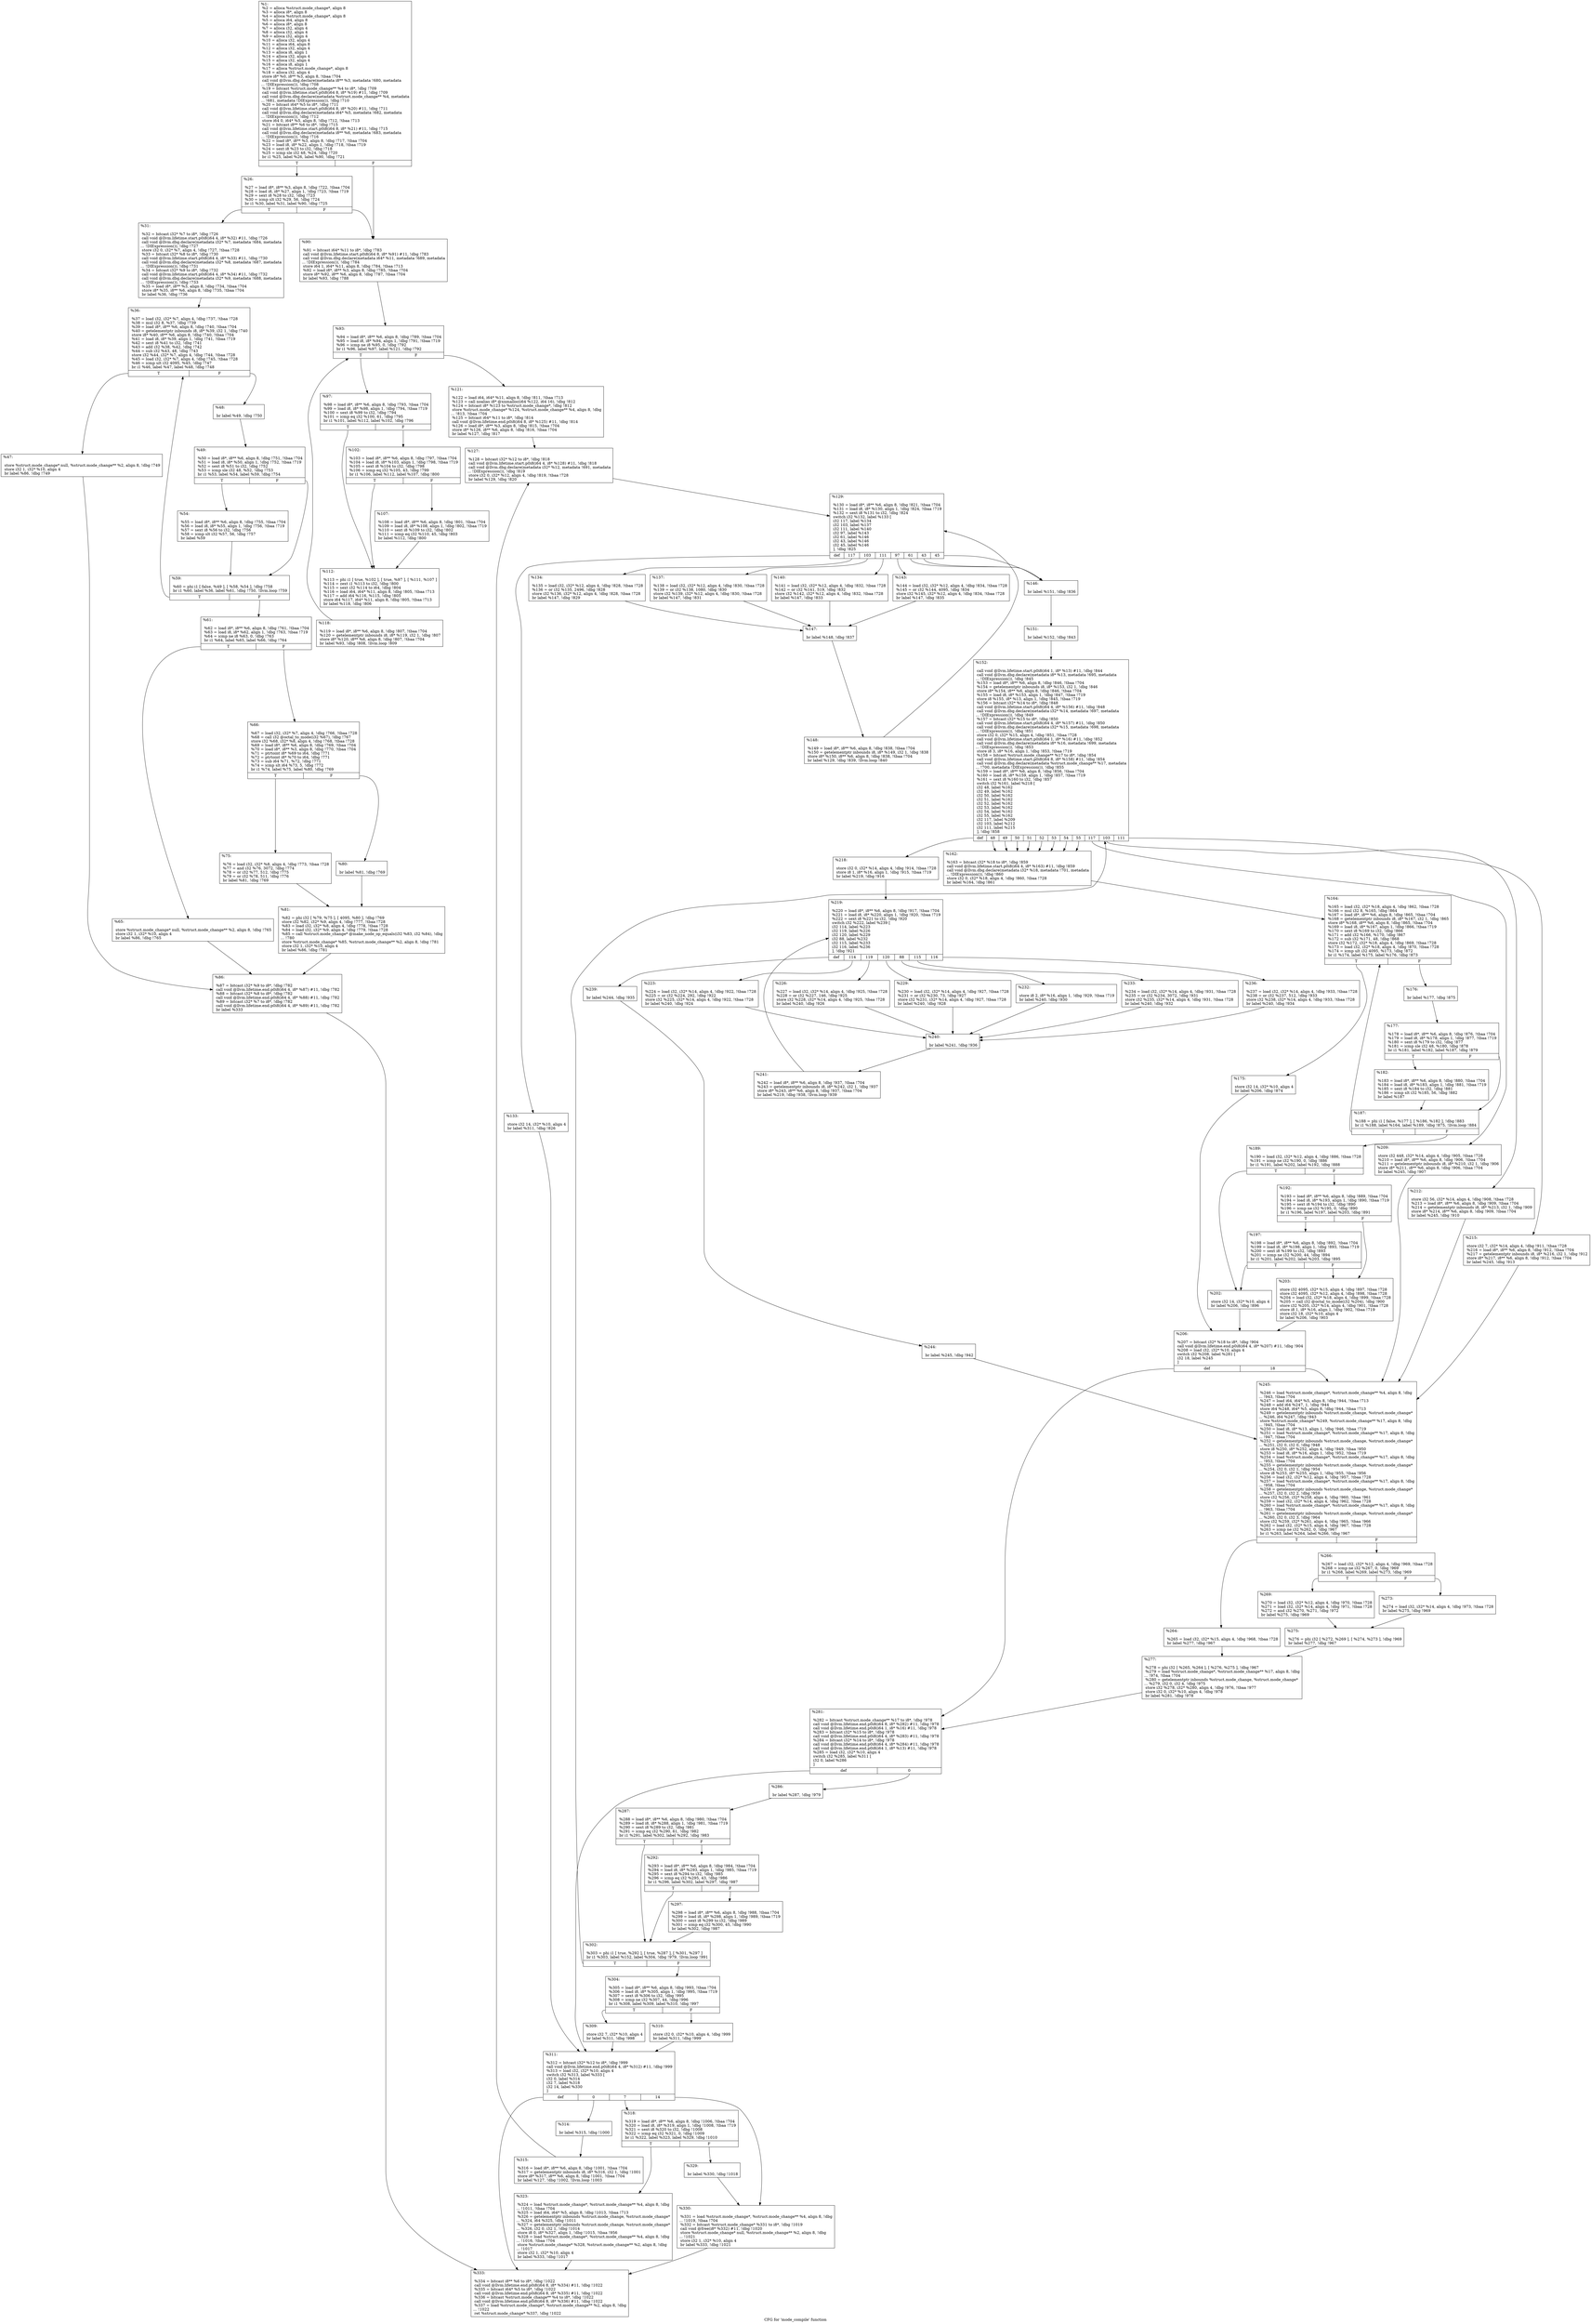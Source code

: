 digraph "CFG for 'mode_compile' function" {
	label="CFG for 'mode_compile' function";

	Node0x1d2b9b0 [shape=record,label="{%1:\l  %2 = alloca %struct.mode_change*, align 8\l  %3 = alloca i8*, align 8\l  %4 = alloca %struct.mode_change*, align 8\l  %5 = alloca i64, align 8\l  %6 = alloca i8*, align 8\l  %7 = alloca i32, align 4\l  %8 = alloca i32, align 4\l  %9 = alloca i32, align 4\l  %10 = alloca i32, align 4\l  %11 = alloca i64, align 8\l  %12 = alloca i32, align 4\l  %13 = alloca i8, align 1\l  %14 = alloca i32, align 4\l  %15 = alloca i32, align 4\l  %16 = alloca i8, align 1\l  %17 = alloca %struct.mode_change*, align 8\l  %18 = alloca i32, align 4\l  store i8* %0, i8** %3, align 8, !tbaa !704\l  call void @llvm.dbg.declare(metadata i8** %3, metadata !680, metadata\l... !DIExpression()), !dbg !708\l  %19 = bitcast %struct.mode_change** %4 to i8*, !dbg !709\l  call void @llvm.lifetime.start.p0i8(i64 8, i8* %19) #11, !dbg !709\l  call void @llvm.dbg.declare(metadata %struct.mode_change** %4, metadata\l... !681, metadata !DIExpression()), !dbg !710\l  %20 = bitcast i64* %5 to i8*, !dbg !711\l  call void @llvm.lifetime.start.p0i8(i64 8, i8* %20) #11, !dbg !711\l  call void @llvm.dbg.declare(metadata i64* %5, metadata !682, metadata\l... !DIExpression()), !dbg !712\l  store i64 0, i64* %5, align 8, !dbg !712, !tbaa !713\l  %21 = bitcast i8** %6 to i8*, !dbg !715\l  call void @llvm.lifetime.start.p0i8(i64 8, i8* %21) #11, !dbg !715\l  call void @llvm.dbg.declare(metadata i8** %6, metadata !683, metadata\l... !DIExpression()), !dbg !716\l  %22 = load i8*, i8** %3, align 8, !dbg !717, !tbaa !704\l  %23 = load i8, i8* %22, align 1, !dbg !718, !tbaa !719\l  %24 = sext i8 %23 to i32, !dbg !718\l  %25 = icmp sle i32 48, %24, !dbg !720\l  br i1 %25, label %26, label %90, !dbg !721\l|{<s0>T|<s1>F}}"];
	Node0x1d2b9b0:s0 -> Node0x1d32990;
	Node0x1d2b9b0:s1 -> Node0x1d32e40;
	Node0x1d32990 [shape=record,label="{%26:\l\l  %27 = load i8*, i8** %3, align 8, !dbg !722, !tbaa !704\l  %28 = load i8, i8* %27, align 1, !dbg !723, !tbaa !719\l  %29 = sext i8 %28 to i32, !dbg !723\l  %30 = icmp slt i32 %29, 56, !dbg !724\l  br i1 %30, label %31, label %90, !dbg !725\l|{<s0>T|<s1>F}}"];
	Node0x1d32990:s0 -> Node0x1d329e0;
	Node0x1d32990:s1 -> Node0x1d32e40;
	Node0x1d329e0 [shape=record,label="{%31:\l\l  %32 = bitcast i32* %7 to i8*, !dbg !726\l  call void @llvm.lifetime.start.p0i8(i64 4, i8* %32) #11, !dbg !726\l  call void @llvm.dbg.declare(metadata i32* %7, metadata !684, metadata\l... !DIExpression()), !dbg !727\l  store i32 0, i32* %7, align 4, !dbg !727, !tbaa !728\l  %33 = bitcast i32* %8 to i8*, !dbg !730\l  call void @llvm.lifetime.start.p0i8(i64 4, i8* %33) #11, !dbg !730\l  call void @llvm.dbg.declare(metadata i32* %8, metadata !687, metadata\l... !DIExpression()), !dbg !731\l  %34 = bitcast i32* %9 to i8*, !dbg !732\l  call void @llvm.lifetime.start.p0i8(i64 4, i8* %34) #11, !dbg !732\l  call void @llvm.dbg.declare(metadata i32* %9, metadata !688, metadata\l... !DIExpression()), !dbg !733\l  %35 = load i8*, i8** %3, align 8, !dbg !734, !tbaa !704\l  store i8* %35, i8** %6, align 8, !dbg !735, !tbaa !704\l  br label %36, !dbg !736\l}"];
	Node0x1d329e0 -> Node0x1d32a30;
	Node0x1d32a30 [shape=record,label="{%36:\l\l  %37 = load i32, i32* %7, align 4, !dbg !737, !tbaa !728\l  %38 = mul i32 8, %37, !dbg !739\l  %39 = load i8*, i8** %6, align 8, !dbg !740, !tbaa !704\l  %40 = getelementptr inbounds i8, i8* %39, i32 1, !dbg !740\l  store i8* %40, i8** %6, align 8, !dbg !740, !tbaa !704\l  %41 = load i8, i8* %39, align 1, !dbg !741, !tbaa !719\l  %42 = sext i8 %41 to i32, !dbg !741\l  %43 = add i32 %38, %42, !dbg !742\l  %44 = sub i32 %43, 48, !dbg !743\l  store i32 %44, i32* %7, align 4, !dbg !744, !tbaa !728\l  %45 = load i32, i32* %7, align 4, !dbg !745, !tbaa !728\l  %46 = icmp ult i32 4095, %45, !dbg !747\l  br i1 %46, label %47, label %48, !dbg !748\l|{<s0>T|<s1>F}}"];
	Node0x1d32a30:s0 -> Node0x1d32a80;
	Node0x1d32a30:s1 -> Node0x1d32ad0;
	Node0x1d32a80 [shape=record,label="{%47:\l\l  store %struct.mode_change* null, %struct.mode_change** %2, align 8, !dbg !749\l  store i32 1, i32* %10, align 4\l  br label %86, !dbg !749\l}"];
	Node0x1d32a80 -> Node0x1d32df0;
	Node0x1d32ad0 [shape=record,label="{%48:\l\l  br label %49, !dbg !750\l}"];
	Node0x1d32ad0 -> Node0x1d32b20;
	Node0x1d32b20 [shape=record,label="{%49:\l\l  %50 = load i8*, i8** %6, align 8, !dbg !751, !tbaa !704\l  %51 = load i8, i8* %50, align 1, !dbg !752, !tbaa !719\l  %52 = sext i8 %51 to i32, !dbg !752\l  %53 = icmp sle i32 48, %52, !dbg !753\l  br i1 %53, label %54, label %59, !dbg !754\l|{<s0>T|<s1>F}}"];
	Node0x1d32b20:s0 -> Node0x1d32b70;
	Node0x1d32b20:s1 -> Node0x1d32bc0;
	Node0x1d32b70 [shape=record,label="{%54:\l\l  %55 = load i8*, i8** %6, align 8, !dbg !755, !tbaa !704\l  %56 = load i8, i8* %55, align 1, !dbg !756, !tbaa !719\l  %57 = sext i8 %56 to i32, !dbg !756\l  %58 = icmp slt i32 %57, 56, !dbg !757\l  br label %59\l}"];
	Node0x1d32b70 -> Node0x1d32bc0;
	Node0x1d32bc0 [shape=record,label="{%59:\l\l  %60 = phi i1 [ false, %49 ], [ %58, %54 ], !dbg !758\l  br i1 %60, label %36, label %61, !dbg !750, !llvm.loop !759\l|{<s0>T|<s1>F}}"];
	Node0x1d32bc0:s0 -> Node0x1d32a30;
	Node0x1d32bc0:s1 -> Node0x1d32c10;
	Node0x1d32c10 [shape=record,label="{%61:\l\l  %62 = load i8*, i8** %6, align 8, !dbg !761, !tbaa !704\l  %63 = load i8, i8* %62, align 1, !dbg !763, !tbaa !719\l  %64 = icmp ne i8 %63, 0, !dbg !763\l  br i1 %64, label %65, label %66, !dbg !764\l|{<s0>T|<s1>F}}"];
	Node0x1d32c10:s0 -> Node0x1d32c60;
	Node0x1d32c10:s1 -> Node0x1d32cb0;
	Node0x1d32c60 [shape=record,label="{%65:\l\l  store %struct.mode_change* null, %struct.mode_change** %2, align 8, !dbg !765\l  store i32 1, i32* %10, align 4\l  br label %86, !dbg !765\l}"];
	Node0x1d32c60 -> Node0x1d32df0;
	Node0x1d32cb0 [shape=record,label="{%66:\l\l  %67 = load i32, i32* %7, align 4, !dbg !766, !tbaa !728\l  %68 = call i32 @octal_to_mode(i32 %67), !dbg !767\l  store i32 %68, i32* %8, align 4, !dbg !768, !tbaa !728\l  %69 = load i8*, i8** %6, align 8, !dbg !769, !tbaa !704\l  %70 = load i8*, i8** %3, align 8, !dbg !770, !tbaa !704\l  %71 = ptrtoint i8* %69 to i64, !dbg !771\l  %72 = ptrtoint i8* %70 to i64, !dbg !771\l  %73 = sub i64 %71, %72, !dbg !771\l  %74 = icmp slt i64 %73, 5, !dbg !772\l  br i1 %74, label %75, label %80, !dbg !769\l|{<s0>T|<s1>F}}"];
	Node0x1d32cb0:s0 -> Node0x1d32d00;
	Node0x1d32cb0:s1 -> Node0x1d32d50;
	Node0x1d32d00 [shape=record,label="{%75:\l\l  %76 = load i32, i32* %8, align 4, !dbg !773, !tbaa !728\l  %77 = and i32 %76, 3072, !dbg !774\l  %78 = or i32 %77, 512, !dbg !775\l  %79 = or i32 %78, 511, !dbg !776\l  br label %81, !dbg !769\l}"];
	Node0x1d32d00 -> Node0x1d32da0;
	Node0x1d32d50 [shape=record,label="{%80:\l\l  br label %81, !dbg !769\l}"];
	Node0x1d32d50 -> Node0x1d32da0;
	Node0x1d32da0 [shape=record,label="{%81:\l\l  %82 = phi i32 [ %79, %75 ], [ 4095, %80 ], !dbg !769\l  store i32 %82, i32* %9, align 4, !dbg !777, !tbaa !728\l  %83 = load i32, i32* %8, align 4, !dbg !778, !tbaa !728\l  %84 = load i32, i32* %9, align 4, !dbg !779, !tbaa !728\l  %85 = call %struct.mode_change* @make_node_op_equals(i32 %83, i32 %84), !dbg\l... !780\l  store %struct.mode_change* %85, %struct.mode_change** %2, align 8, !dbg !781\l  store i32 1, i32* %10, align 4\l  br label %86, !dbg !781\l}"];
	Node0x1d32da0 -> Node0x1d32df0;
	Node0x1d32df0 [shape=record,label="{%86:\l\l  %87 = bitcast i32* %9 to i8*, !dbg !782\l  call void @llvm.lifetime.end.p0i8(i64 4, i8* %87) #11, !dbg !782\l  %88 = bitcast i32* %8 to i8*, !dbg !782\l  call void @llvm.lifetime.end.p0i8(i64 4, i8* %88) #11, !dbg !782\l  %89 = bitcast i32* %7 to i8*, !dbg !782\l  call void @llvm.lifetime.end.p0i8(i64 4, i8* %89) #11, !dbg !782\l  br label %333\l}"];
	Node0x1d32df0 -> Node0x1d34470;
	Node0x1d32e40 [shape=record,label="{%90:\l\l  %91 = bitcast i64* %11 to i8*, !dbg !783\l  call void @llvm.lifetime.start.p0i8(i64 8, i8* %91) #11, !dbg !783\l  call void @llvm.dbg.declare(metadata i64* %11, metadata !689, metadata\l... !DIExpression()), !dbg !784\l  store i64 1, i64* %11, align 8, !dbg !784, !tbaa !713\l  %92 = load i8*, i8** %3, align 8, !dbg !785, !tbaa !704\l  store i8* %92, i8** %6, align 8, !dbg !787, !tbaa !704\l  br label %93, !dbg !788\l}"];
	Node0x1d32e40 -> Node0x1d32e90;
	Node0x1d32e90 [shape=record,label="{%93:\l\l  %94 = load i8*, i8** %6, align 8, !dbg !789, !tbaa !704\l  %95 = load i8, i8* %94, align 1, !dbg !791, !tbaa !719\l  %96 = icmp ne i8 %95, 0, !dbg !792\l  br i1 %96, label %97, label %121, !dbg !792\l|{<s0>T|<s1>F}}"];
	Node0x1d32e90:s0 -> Node0x1d32ee0;
	Node0x1d32e90:s1 -> Node0x1d33070;
	Node0x1d32ee0 [shape=record,label="{%97:\l\l  %98 = load i8*, i8** %6, align 8, !dbg !793, !tbaa !704\l  %99 = load i8, i8* %98, align 1, !dbg !794, !tbaa !719\l  %100 = sext i8 %99 to i32, !dbg !794\l  %101 = icmp eq i32 %100, 61, !dbg !795\l  br i1 %101, label %112, label %102, !dbg !796\l|{<s0>T|<s1>F}}"];
	Node0x1d32ee0:s0 -> Node0x1d32fd0;
	Node0x1d32ee0:s1 -> Node0x1d32f30;
	Node0x1d32f30 [shape=record,label="{%102:\l\l  %103 = load i8*, i8** %6, align 8, !dbg !797, !tbaa !704\l  %104 = load i8, i8* %103, align 1, !dbg !798, !tbaa !719\l  %105 = sext i8 %104 to i32, !dbg !798\l  %106 = icmp eq i32 %105, 43, !dbg !799\l  br i1 %106, label %112, label %107, !dbg !800\l|{<s0>T|<s1>F}}"];
	Node0x1d32f30:s0 -> Node0x1d32fd0;
	Node0x1d32f30:s1 -> Node0x1d32f80;
	Node0x1d32f80 [shape=record,label="{%107:\l\l  %108 = load i8*, i8** %6, align 8, !dbg !801, !tbaa !704\l  %109 = load i8, i8* %108, align 1, !dbg !802, !tbaa !719\l  %110 = sext i8 %109 to i32, !dbg !802\l  %111 = icmp eq i32 %110, 45, !dbg !803\l  br label %112, !dbg !800\l}"];
	Node0x1d32f80 -> Node0x1d32fd0;
	Node0x1d32fd0 [shape=record,label="{%112:\l\l  %113 = phi i1 [ true, %102 ], [ true, %97 ], [ %111, %107 ]\l  %114 = zext i1 %113 to i32, !dbg !800\l  %115 = sext i32 %114 to i64, !dbg !804\l  %116 = load i64, i64* %11, align 8, !dbg !805, !tbaa !713\l  %117 = add i64 %116, %115, !dbg !805\l  store i64 %117, i64* %11, align 8, !dbg !805, !tbaa !713\l  br label %118, !dbg !806\l}"];
	Node0x1d32fd0 -> Node0x1d33020;
	Node0x1d33020 [shape=record,label="{%118:\l\l  %119 = load i8*, i8** %6, align 8, !dbg !807, !tbaa !704\l  %120 = getelementptr inbounds i8, i8* %119, i32 1, !dbg !807\l  store i8* %120, i8** %6, align 8, !dbg !807, !tbaa !704\l  br label %93, !dbg !808, !llvm.loop !809\l}"];
	Node0x1d33020 -> Node0x1d32e90;
	Node0x1d33070 [shape=record,label="{%121:\l\l  %122 = load i64, i64* %11, align 8, !dbg !811, !tbaa !713\l  %123 = call noalias i8* @xnmalloc(i64 %122, i64 16), !dbg !812\l  %124 = bitcast i8* %123 to %struct.mode_change*, !dbg !812\l  store %struct.mode_change* %124, %struct.mode_change** %4, align 8, !dbg\l... !813, !tbaa !704\l  %125 = bitcast i64* %11 to i8*, !dbg !814\l  call void @llvm.lifetime.end.p0i8(i64 8, i8* %125) #11, !dbg !814\l  %126 = load i8*, i8** %3, align 8, !dbg !815, !tbaa !704\l  store i8* %126, i8** %6, align 8, !dbg !816, !tbaa !704\l  br label %127, !dbg !817\l}"];
	Node0x1d33070 -> Node0x1d330c0;
	Node0x1d330c0 [shape=record,label="{%127:\l\l  %128 = bitcast i32* %12 to i8*, !dbg !818\l  call void @llvm.lifetime.start.p0i8(i64 4, i8* %128) #11, !dbg !818\l  call void @llvm.dbg.declare(metadata i32* %12, metadata !691, metadata\l... !DIExpression()), !dbg !819\l  store i32 0, i32* %12, align 4, !dbg !819, !tbaa !728\l  br label %129, !dbg !820\l}"];
	Node0x1d330c0 -> Node0x1d33110;
	Node0x1d33110 [shape=record,label="{%129:\l\l  %130 = load i8*, i8** %6, align 8, !dbg !821, !tbaa !704\l  %131 = load i8, i8* %130, align 1, !dbg !824, !tbaa !719\l  %132 = sext i8 %131 to i32, !dbg !824\l  switch i32 %132, label %133 [\l    i32 117, label %134\l    i32 103, label %137\l    i32 111, label %140\l    i32 97, label %143\l    i32 61, label %146\l    i32 43, label %146\l    i32 45, label %146\l  ], !dbg !825\l|{<s0>def|<s1>117|<s2>103|<s3>111|<s4>97|<s5>61|<s6>43|<s7>45}}"];
	Node0x1d33110:s0 -> Node0x1d33160;
	Node0x1d33110:s1 -> Node0x1d331b0;
	Node0x1d33110:s2 -> Node0x1d33200;
	Node0x1d33110:s3 -> Node0x1d33250;
	Node0x1d33110:s4 -> Node0x1d332a0;
	Node0x1d33110:s5 -> Node0x1d332f0;
	Node0x1d33110:s6 -> Node0x1d332f0;
	Node0x1d33110:s7 -> Node0x1d332f0;
	Node0x1d33160 [shape=record,label="{%133:\l\l  store i32 14, i32* %10, align 4\l  br label %311, !dbg !826\l}"];
	Node0x1d33160 -> Node0x1d34240;
	Node0x1d331b0 [shape=record,label="{%134:\l\l  %135 = load i32, i32* %12, align 4, !dbg !828, !tbaa !728\l  %136 = or i32 %135, 2496, !dbg !828\l  store i32 %136, i32* %12, align 4, !dbg !828, !tbaa !728\l  br label %147, !dbg !829\l}"];
	Node0x1d331b0 -> Node0x1d33340;
	Node0x1d33200 [shape=record,label="{%137:\l\l  %138 = load i32, i32* %12, align 4, !dbg !830, !tbaa !728\l  %139 = or i32 %138, 1080, !dbg !830\l  store i32 %139, i32* %12, align 4, !dbg !830, !tbaa !728\l  br label %147, !dbg !831\l}"];
	Node0x1d33200 -> Node0x1d33340;
	Node0x1d33250 [shape=record,label="{%140:\l\l  %141 = load i32, i32* %12, align 4, !dbg !832, !tbaa !728\l  %142 = or i32 %141, 519, !dbg !832\l  store i32 %142, i32* %12, align 4, !dbg !832, !tbaa !728\l  br label %147, !dbg !833\l}"];
	Node0x1d33250 -> Node0x1d33340;
	Node0x1d332a0 [shape=record,label="{%143:\l\l  %144 = load i32, i32* %12, align 4, !dbg !834, !tbaa !728\l  %145 = or i32 %144, 4095, !dbg !834\l  store i32 %145, i32* %12, align 4, !dbg !834, !tbaa !728\l  br label %147, !dbg !835\l}"];
	Node0x1d332a0 -> Node0x1d33340;
	Node0x1d332f0 [shape=record,label="{%146:\l\l  br label %151, !dbg !836\l}"];
	Node0x1d332f0 -> Node0x1d333e0;
	Node0x1d33340 [shape=record,label="{%147:\l\l  br label %148, !dbg !837\l}"];
	Node0x1d33340 -> Node0x1d33390;
	Node0x1d33390 [shape=record,label="{%148:\l\l  %149 = load i8*, i8** %6, align 8, !dbg !838, !tbaa !704\l  %150 = getelementptr inbounds i8, i8* %149, i32 1, !dbg !838\l  store i8* %150, i8** %6, align 8, !dbg !838, !tbaa !704\l  br label %129, !dbg !839, !llvm.loop !840\l}"];
	Node0x1d33390 -> Node0x1d33110;
	Node0x1d333e0 [shape=record,label="{%151:\l\l  br label %152, !dbg !843\l}"];
	Node0x1d333e0 -> Node0x1d33430;
	Node0x1d33430 [shape=record,label="{%152:\l\l  call void @llvm.lifetime.start.p0i8(i64 1, i8* %13) #11, !dbg !844\l  call void @llvm.dbg.declare(metadata i8* %13, metadata !695, metadata\l... !DIExpression()), !dbg !845\l  %153 = load i8*, i8** %6, align 8, !dbg !846, !tbaa !704\l  %154 = getelementptr inbounds i8, i8* %153, i32 1, !dbg !846\l  store i8* %154, i8** %6, align 8, !dbg !846, !tbaa !704\l  %155 = load i8, i8* %153, align 1, !dbg !847, !tbaa !719\l  store i8 %155, i8* %13, align 1, !dbg !845, !tbaa !719\l  %156 = bitcast i32* %14 to i8*, !dbg !848\l  call void @llvm.lifetime.start.p0i8(i64 4, i8* %156) #11, !dbg !848\l  call void @llvm.dbg.declare(metadata i32* %14, metadata !697, metadata\l... !DIExpression()), !dbg !849\l  %157 = bitcast i32* %15 to i8*, !dbg !850\l  call void @llvm.lifetime.start.p0i8(i64 4, i8* %157) #11, !dbg !850\l  call void @llvm.dbg.declare(metadata i32* %15, metadata !698, metadata\l... !DIExpression()), !dbg !851\l  store i32 0, i32* %15, align 4, !dbg !851, !tbaa !728\l  call void @llvm.lifetime.start.p0i8(i64 1, i8* %16) #11, !dbg !852\l  call void @llvm.dbg.declare(metadata i8* %16, metadata !699, metadata\l... !DIExpression()), !dbg !853\l  store i8 3, i8* %16, align 1, !dbg !853, !tbaa !719\l  %158 = bitcast %struct.mode_change** %17 to i8*, !dbg !854\l  call void @llvm.lifetime.start.p0i8(i64 8, i8* %158) #11, !dbg !854\l  call void @llvm.dbg.declare(metadata %struct.mode_change** %17, metadata\l... !700, metadata !DIExpression()), !dbg !855\l  %159 = load i8*, i8** %6, align 8, !dbg !856, !tbaa !704\l  %160 = load i8, i8* %159, align 1, !dbg !857, !tbaa !719\l  %161 = sext i8 %160 to i32, !dbg !857\l  switch i32 %161, label %218 [\l    i32 48, label %162\l    i32 49, label %162\l    i32 50, label %162\l    i32 51, label %162\l    i32 52, label %162\l    i32 53, label %162\l    i32 54, label %162\l    i32 55, label %162\l    i32 117, label %209\l    i32 103, label %212\l    i32 111, label %215\l  ], !dbg !858\l|{<s0>def|<s1>48|<s2>49|<s3>50|<s4>51|<s5>52|<s6>53|<s7>54|<s8>55|<s9>117|<s10>103|<s11>111}}"];
	Node0x1d33430:s0 -> Node0x1d33980;
	Node0x1d33430:s1 -> Node0x1d33480;
	Node0x1d33430:s2 -> Node0x1d33480;
	Node0x1d33430:s3 -> Node0x1d33480;
	Node0x1d33430:s4 -> Node0x1d33480;
	Node0x1d33430:s5 -> Node0x1d33480;
	Node0x1d33430:s6 -> Node0x1d33480;
	Node0x1d33430:s7 -> Node0x1d33480;
	Node0x1d33430:s8 -> Node0x1d33480;
	Node0x1d33430:s9 -> Node0x1d33890;
	Node0x1d33430:s10 -> Node0x1d338e0;
	Node0x1d33430:s11 -> Node0x1d33930;
	Node0x1d33480 [shape=record,label="{%162:\l\l  %163 = bitcast i32* %18 to i8*, !dbg !859\l  call void @llvm.lifetime.start.p0i8(i64 4, i8* %163) #11, !dbg !859\l  call void @llvm.dbg.declare(metadata i32* %18, metadata !701, metadata\l... !DIExpression()), !dbg !860\l  store i32 0, i32* %18, align 4, !dbg !860, !tbaa !728\l  br label %164, !dbg !861\l}"];
	Node0x1d33480 -> Node0x1d334d0;
	Node0x1d334d0 [shape=record,label="{%164:\l\l  %165 = load i32, i32* %18, align 4, !dbg !862, !tbaa !728\l  %166 = mul i32 8, %165, !dbg !864\l  %167 = load i8*, i8** %6, align 8, !dbg !865, !tbaa !704\l  %168 = getelementptr inbounds i8, i8* %167, i32 1, !dbg !865\l  store i8* %168, i8** %6, align 8, !dbg !865, !tbaa !704\l  %169 = load i8, i8* %167, align 1, !dbg !866, !tbaa !719\l  %170 = sext i8 %169 to i32, !dbg !866\l  %171 = add i32 %166, %170, !dbg !867\l  %172 = sub i32 %171, 48, !dbg !868\l  store i32 %172, i32* %18, align 4, !dbg !869, !tbaa !728\l  %173 = load i32, i32* %18, align 4, !dbg !870, !tbaa !728\l  %174 = icmp ult i32 4095, %173, !dbg !872\l  br i1 %174, label %175, label %176, !dbg !873\l|{<s0>T|<s1>F}}"];
	Node0x1d334d0:s0 -> Node0x1d33520;
	Node0x1d334d0:s1 -> Node0x1d33570;
	Node0x1d33520 [shape=record,label="{%175:\l\l  store i32 14, i32* %10, align 4\l  br label %206, !dbg !874\l}"];
	Node0x1d33520 -> Node0x1d33840;
	Node0x1d33570 [shape=record,label="{%176:\l\l  br label %177, !dbg !875\l}"];
	Node0x1d33570 -> Node0x1d335c0;
	Node0x1d335c0 [shape=record,label="{%177:\l\l  %178 = load i8*, i8** %6, align 8, !dbg !876, !tbaa !704\l  %179 = load i8, i8* %178, align 1, !dbg !877, !tbaa !719\l  %180 = sext i8 %179 to i32, !dbg !877\l  %181 = icmp sle i32 48, %180, !dbg !878\l  br i1 %181, label %182, label %187, !dbg !879\l|{<s0>T|<s1>F}}"];
	Node0x1d335c0:s0 -> Node0x1d33610;
	Node0x1d335c0:s1 -> Node0x1d33660;
	Node0x1d33610 [shape=record,label="{%182:\l\l  %183 = load i8*, i8** %6, align 8, !dbg !880, !tbaa !704\l  %184 = load i8, i8* %183, align 1, !dbg !881, !tbaa !719\l  %185 = sext i8 %184 to i32, !dbg !881\l  %186 = icmp slt i32 %185, 56, !dbg !882\l  br label %187\l}"];
	Node0x1d33610 -> Node0x1d33660;
	Node0x1d33660 [shape=record,label="{%187:\l\l  %188 = phi i1 [ false, %177 ], [ %186, %182 ], !dbg !883\l  br i1 %188, label %164, label %189, !dbg !875, !llvm.loop !884\l|{<s0>T|<s1>F}}"];
	Node0x1d33660:s0 -> Node0x1d334d0;
	Node0x1d33660:s1 -> Node0x1d336b0;
	Node0x1d336b0 [shape=record,label="{%189:\l\l  %190 = load i32, i32* %12, align 4, !dbg !886, !tbaa !728\l  %191 = icmp ne i32 %190, 0, !dbg !886\l  br i1 %191, label %202, label %192, !dbg !888\l|{<s0>T|<s1>F}}"];
	Node0x1d336b0:s0 -> Node0x1d337a0;
	Node0x1d336b0:s1 -> Node0x1d33700;
	Node0x1d33700 [shape=record,label="{%192:\l\l  %193 = load i8*, i8** %6, align 8, !dbg !889, !tbaa !704\l  %194 = load i8, i8* %193, align 1, !dbg !890, !tbaa !719\l  %195 = sext i8 %194 to i32, !dbg !890\l  %196 = icmp ne i32 %195, 0, !dbg !890\l  br i1 %196, label %197, label %203, !dbg !891\l|{<s0>T|<s1>F}}"];
	Node0x1d33700:s0 -> Node0x1d33750;
	Node0x1d33700:s1 -> Node0x1d337f0;
	Node0x1d33750 [shape=record,label="{%197:\l\l  %198 = load i8*, i8** %6, align 8, !dbg !892, !tbaa !704\l  %199 = load i8, i8* %198, align 1, !dbg !893, !tbaa !719\l  %200 = sext i8 %199 to i32, !dbg !893\l  %201 = icmp ne i32 %200, 44, !dbg !894\l  br i1 %201, label %202, label %203, !dbg !895\l|{<s0>T|<s1>F}}"];
	Node0x1d33750:s0 -> Node0x1d337a0;
	Node0x1d33750:s1 -> Node0x1d337f0;
	Node0x1d337a0 [shape=record,label="{%202:\l\l  store i32 14, i32* %10, align 4\l  br label %206, !dbg !896\l}"];
	Node0x1d337a0 -> Node0x1d33840;
	Node0x1d337f0 [shape=record,label="{%203:\l\l  store i32 4095, i32* %15, align 4, !dbg !897, !tbaa !728\l  store i32 4095, i32* %12, align 4, !dbg !898, !tbaa !728\l  %204 = load i32, i32* %18, align 4, !dbg !899, !tbaa !728\l  %205 = call i32 @octal_to_mode(i32 %204), !dbg !900\l  store i32 %205, i32* %14, align 4, !dbg !901, !tbaa !728\l  store i8 1, i8* %16, align 1, !dbg !902, !tbaa !719\l  store i32 18, i32* %10, align 4\l  br label %206, !dbg !903\l}"];
	Node0x1d337f0 -> Node0x1d33840;
	Node0x1d33840 [shape=record,label="{%206:\l\l  %207 = bitcast i32* %18 to i8*, !dbg !904\l  call void @llvm.lifetime.end.p0i8(i64 4, i8* %207) #11, !dbg !904\l  %208 = load i32, i32* %10, align 4\l  switch i32 %208, label %281 [\l    i32 18, label %245\l  ]\l|{<s0>def|<s1>18}}"];
	Node0x1d33840:s0 -> Node0x1d33f70;
	Node0x1d33840:s1 -> Node0x1d33d40;
	Node0x1d33890 [shape=record,label="{%209:\l\l  store i32 448, i32* %14, align 4, !dbg !905, !tbaa !728\l  %210 = load i8*, i8** %6, align 8, !dbg !906, !tbaa !704\l  %211 = getelementptr inbounds i8, i8* %210, i32 1, !dbg !906\l  store i8* %211, i8** %6, align 8, !dbg !906, !tbaa !704\l  br label %245, !dbg !907\l}"];
	Node0x1d33890 -> Node0x1d33d40;
	Node0x1d338e0 [shape=record,label="{%212:\l\l  store i32 56, i32* %14, align 4, !dbg !908, !tbaa !728\l  %213 = load i8*, i8** %6, align 8, !dbg !909, !tbaa !704\l  %214 = getelementptr inbounds i8, i8* %213, i32 1, !dbg !909\l  store i8* %214, i8** %6, align 8, !dbg !909, !tbaa !704\l  br label %245, !dbg !910\l}"];
	Node0x1d338e0 -> Node0x1d33d40;
	Node0x1d33930 [shape=record,label="{%215:\l\l  store i32 7, i32* %14, align 4, !dbg !911, !tbaa !728\l  %216 = load i8*, i8** %6, align 8, !dbg !912, !tbaa !704\l  %217 = getelementptr inbounds i8, i8* %216, i32 1, !dbg !912\l  store i8* %217, i8** %6, align 8, !dbg !912, !tbaa !704\l  br label %245, !dbg !913\l}"];
	Node0x1d33930 -> Node0x1d33d40;
	Node0x1d33980 [shape=record,label="{%218:\l\l  store i32 0, i32* %14, align 4, !dbg !914, !tbaa !728\l  store i8 1, i8* %16, align 1, !dbg !915, !tbaa !719\l  br label %219, !dbg !916\l}"];
	Node0x1d33980 -> Node0x1d339d0;
	Node0x1d339d0 [shape=record,label="{%219:\l\l  %220 = load i8*, i8** %6, align 8, !dbg !917, !tbaa !704\l  %221 = load i8, i8* %220, align 1, !dbg !920, !tbaa !719\l  %222 = sext i8 %221 to i32, !dbg !920\l  switch i32 %222, label %239 [\l    i32 114, label %223\l    i32 119, label %226\l    i32 120, label %229\l    i32 88, label %232\l    i32 115, label %233\l    i32 116, label %236\l  ], !dbg !921\l|{<s0>def|<s1>114|<s2>119|<s3>120|<s4>88|<s5>115|<s6>116}}"];
	Node0x1d339d0:s0 -> Node0x1d33c00;
	Node0x1d339d0:s1 -> Node0x1d33a20;
	Node0x1d339d0:s2 -> Node0x1d33a70;
	Node0x1d339d0:s3 -> Node0x1d33ac0;
	Node0x1d339d0:s4 -> Node0x1d33b10;
	Node0x1d339d0:s5 -> Node0x1d33b60;
	Node0x1d339d0:s6 -> Node0x1d33bb0;
	Node0x1d33a20 [shape=record,label="{%223:\l\l  %224 = load i32, i32* %14, align 4, !dbg !922, !tbaa !728\l  %225 = or i32 %224, 292, !dbg !922\l  store i32 %225, i32* %14, align 4, !dbg !922, !tbaa !728\l  br label %240, !dbg !924\l}"];
	Node0x1d33a20 -> Node0x1d33c50;
	Node0x1d33a70 [shape=record,label="{%226:\l\l  %227 = load i32, i32* %14, align 4, !dbg !925, !tbaa !728\l  %228 = or i32 %227, 146, !dbg !925\l  store i32 %228, i32* %14, align 4, !dbg !925, !tbaa !728\l  br label %240, !dbg !926\l}"];
	Node0x1d33a70 -> Node0x1d33c50;
	Node0x1d33ac0 [shape=record,label="{%229:\l\l  %230 = load i32, i32* %14, align 4, !dbg !927, !tbaa !728\l  %231 = or i32 %230, 73, !dbg !927\l  store i32 %231, i32* %14, align 4, !dbg !927, !tbaa !728\l  br label %240, !dbg !928\l}"];
	Node0x1d33ac0 -> Node0x1d33c50;
	Node0x1d33b10 [shape=record,label="{%232:\l\l  store i8 2, i8* %16, align 1, !dbg !929, !tbaa !719\l  br label %240, !dbg !930\l}"];
	Node0x1d33b10 -> Node0x1d33c50;
	Node0x1d33b60 [shape=record,label="{%233:\l\l  %234 = load i32, i32* %14, align 4, !dbg !931, !tbaa !728\l  %235 = or i32 %234, 3072, !dbg !931\l  store i32 %235, i32* %14, align 4, !dbg !931, !tbaa !728\l  br label %240, !dbg !932\l}"];
	Node0x1d33b60 -> Node0x1d33c50;
	Node0x1d33bb0 [shape=record,label="{%236:\l\l  %237 = load i32, i32* %14, align 4, !dbg !933, !tbaa !728\l  %238 = or i32 %237, 512, !dbg !933\l  store i32 %238, i32* %14, align 4, !dbg !933, !tbaa !728\l  br label %240, !dbg !934\l}"];
	Node0x1d33bb0 -> Node0x1d33c50;
	Node0x1d33c00 [shape=record,label="{%239:\l\l  br label %244, !dbg !935\l}"];
	Node0x1d33c00 -> Node0x1d33cf0;
	Node0x1d33c50 [shape=record,label="{%240:\l\l  br label %241, !dbg !936\l}"];
	Node0x1d33c50 -> Node0x1d33ca0;
	Node0x1d33ca0 [shape=record,label="{%241:\l\l  %242 = load i8*, i8** %6, align 8, !dbg !937, !tbaa !704\l  %243 = getelementptr inbounds i8, i8* %242, i32 1, !dbg !937\l  store i8* %243, i8** %6, align 8, !dbg !937, !tbaa !704\l  br label %219, !dbg !938, !llvm.loop !939\l}"];
	Node0x1d33ca0 -> Node0x1d339d0;
	Node0x1d33cf0 [shape=record,label="{%244:\l\l  br label %245, !dbg !942\l}"];
	Node0x1d33cf0 -> Node0x1d33d40;
	Node0x1d33d40 [shape=record,label="{%245:\l\l  %246 = load %struct.mode_change*, %struct.mode_change** %4, align 8, !dbg\l... !943, !tbaa !704\l  %247 = load i64, i64* %5, align 8, !dbg !944, !tbaa !713\l  %248 = add i64 %247, 1, !dbg !944\l  store i64 %248, i64* %5, align 8, !dbg !944, !tbaa !713\l  %249 = getelementptr inbounds %struct.mode_change, %struct.mode_change*\l... %246, i64 %247, !dbg !943\l  store %struct.mode_change* %249, %struct.mode_change** %17, align 8, !dbg\l... !945, !tbaa !704\l  %250 = load i8, i8* %13, align 1, !dbg !946, !tbaa !719\l  %251 = load %struct.mode_change*, %struct.mode_change** %17, align 8, !dbg\l... !947, !tbaa !704\l  %252 = getelementptr inbounds %struct.mode_change, %struct.mode_change*\l... %251, i32 0, i32 0, !dbg !948\l  store i8 %250, i8* %252, align 4, !dbg !949, !tbaa !950\l  %253 = load i8, i8* %16, align 1, !dbg !952, !tbaa !719\l  %254 = load %struct.mode_change*, %struct.mode_change** %17, align 8, !dbg\l... !953, !tbaa !704\l  %255 = getelementptr inbounds %struct.mode_change, %struct.mode_change*\l... %254, i32 0, i32 1, !dbg !954\l  store i8 %253, i8* %255, align 1, !dbg !955, !tbaa !956\l  %256 = load i32, i32* %12, align 4, !dbg !957, !tbaa !728\l  %257 = load %struct.mode_change*, %struct.mode_change** %17, align 8, !dbg\l... !958, !tbaa !704\l  %258 = getelementptr inbounds %struct.mode_change, %struct.mode_change*\l... %257, i32 0, i32 2, !dbg !959\l  store i32 %256, i32* %258, align 4, !dbg !960, !tbaa !961\l  %259 = load i32, i32* %14, align 4, !dbg !962, !tbaa !728\l  %260 = load %struct.mode_change*, %struct.mode_change** %17, align 8, !dbg\l... !963, !tbaa !704\l  %261 = getelementptr inbounds %struct.mode_change, %struct.mode_change*\l... %260, i32 0, i32 3, !dbg !964\l  store i32 %259, i32* %261, align 4, !dbg !965, !tbaa !966\l  %262 = load i32, i32* %15, align 4, !dbg !967, !tbaa !728\l  %263 = icmp ne i32 %262, 0, !dbg !967\l  br i1 %263, label %264, label %266, !dbg !967\l|{<s0>T|<s1>F}}"];
	Node0x1d33d40:s0 -> Node0x1d33d90;
	Node0x1d33d40:s1 -> Node0x1d33de0;
	Node0x1d33d90 [shape=record,label="{%264:\l\l  %265 = load i32, i32* %15, align 4, !dbg !968, !tbaa !728\l  br label %277, !dbg !967\l}"];
	Node0x1d33d90 -> Node0x1d33f20;
	Node0x1d33de0 [shape=record,label="{%266:\l\l  %267 = load i32, i32* %12, align 4, !dbg !969, !tbaa !728\l  %268 = icmp ne i32 %267, 0, !dbg !969\l  br i1 %268, label %269, label %273, !dbg !969\l|{<s0>T|<s1>F}}"];
	Node0x1d33de0:s0 -> Node0x1d33e30;
	Node0x1d33de0:s1 -> Node0x1d33e80;
	Node0x1d33e30 [shape=record,label="{%269:\l\l  %270 = load i32, i32* %12, align 4, !dbg !970, !tbaa !728\l  %271 = load i32, i32* %14, align 4, !dbg !971, !tbaa !728\l  %272 = and i32 %270, %271, !dbg !972\l  br label %275, !dbg !969\l}"];
	Node0x1d33e30 -> Node0x1d33ed0;
	Node0x1d33e80 [shape=record,label="{%273:\l\l  %274 = load i32, i32* %14, align 4, !dbg !973, !tbaa !728\l  br label %275, !dbg !969\l}"];
	Node0x1d33e80 -> Node0x1d33ed0;
	Node0x1d33ed0 [shape=record,label="{%275:\l\l  %276 = phi i32 [ %272, %269 ], [ %274, %273 ], !dbg !969\l  br label %277, !dbg !967\l}"];
	Node0x1d33ed0 -> Node0x1d33f20;
	Node0x1d33f20 [shape=record,label="{%277:\l\l  %278 = phi i32 [ %265, %264 ], [ %276, %275 ], !dbg !967\l  %279 = load %struct.mode_change*, %struct.mode_change** %17, align 8, !dbg\l... !974, !tbaa !704\l  %280 = getelementptr inbounds %struct.mode_change, %struct.mode_change*\l... %279, i32 0, i32 4, !dbg !975\l  store i32 %278, i32* %280, align 4, !dbg !976, !tbaa !977\l  store i32 0, i32* %10, align 4, !dbg !978\l  br label %281, !dbg !978\l}"];
	Node0x1d33f20 -> Node0x1d33f70;
	Node0x1d33f70 [shape=record,label="{%281:\l\l  %282 = bitcast %struct.mode_change** %17 to i8*, !dbg !978\l  call void @llvm.lifetime.end.p0i8(i64 8, i8* %282) #11, !dbg !978\l  call void @llvm.lifetime.end.p0i8(i64 1, i8* %16) #11, !dbg !978\l  %283 = bitcast i32* %15 to i8*, !dbg !978\l  call void @llvm.lifetime.end.p0i8(i64 4, i8* %283) #11, !dbg !978\l  %284 = bitcast i32* %14 to i8*, !dbg !978\l  call void @llvm.lifetime.end.p0i8(i64 4, i8* %284) #11, !dbg !978\l  call void @llvm.lifetime.end.p0i8(i64 1, i8* %13) #11, !dbg !978\l  %285 = load i32, i32* %10, align 4\l  switch i32 %285, label %311 [\l    i32 0, label %286\l  ]\l|{<s0>def|<s1>0}}"];
	Node0x1d33f70:s0 -> Node0x1d34240;
	Node0x1d33f70:s1 -> Node0x1d33fc0;
	Node0x1d33fc0 [shape=record,label="{%286:\l\l  br label %287, !dbg !979\l}"];
	Node0x1d33fc0 -> Node0x1d34010;
	Node0x1d34010 [shape=record,label="{%287:\l\l  %288 = load i8*, i8** %6, align 8, !dbg !980, !tbaa !704\l  %289 = load i8, i8* %288, align 1, !dbg !981, !tbaa !719\l  %290 = sext i8 %289 to i32, !dbg !981\l  %291 = icmp eq i32 %290, 61, !dbg !982\l  br i1 %291, label %302, label %292, !dbg !983\l|{<s0>T|<s1>F}}"];
	Node0x1d34010:s0 -> Node0x1d34100;
	Node0x1d34010:s1 -> Node0x1d34060;
	Node0x1d34060 [shape=record,label="{%292:\l\l  %293 = load i8*, i8** %6, align 8, !dbg !984, !tbaa !704\l  %294 = load i8, i8* %293, align 1, !dbg !985, !tbaa !719\l  %295 = sext i8 %294 to i32, !dbg !985\l  %296 = icmp eq i32 %295, 43, !dbg !986\l  br i1 %296, label %302, label %297, !dbg !987\l|{<s0>T|<s1>F}}"];
	Node0x1d34060:s0 -> Node0x1d34100;
	Node0x1d34060:s1 -> Node0x1d340b0;
	Node0x1d340b0 [shape=record,label="{%297:\l\l  %298 = load i8*, i8** %6, align 8, !dbg !988, !tbaa !704\l  %299 = load i8, i8* %298, align 1, !dbg !989, !tbaa !719\l  %300 = sext i8 %299 to i32, !dbg !989\l  %301 = icmp eq i32 %300, 45, !dbg !990\l  br label %302, !dbg !987\l}"];
	Node0x1d340b0 -> Node0x1d34100;
	Node0x1d34100 [shape=record,label="{%302:\l\l  %303 = phi i1 [ true, %292 ], [ true, %287 ], [ %301, %297 ]\l  br i1 %303, label %152, label %304, !dbg !979, !llvm.loop !991\l|{<s0>T|<s1>F}}"];
	Node0x1d34100:s0 -> Node0x1d33430;
	Node0x1d34100:s1 -> Node0x1d34150;
	Node0x1d34150 [shape=record,label="{%304:\l\l  %305 = load i8*, i8** %6, align 8, !dbg !993, !tbaa !704\l  %306 = load i8, i8* %305, align 1, !dbg !995, !tbaa !719\l  %307 = sext i8 %306 to i32, !dbg !995\l  %308 = icmp ne i32 %307, 44, !dbg !996\l  br i1 %308, label %309, label %310, !dbg !997\l|{<s0>T|<s1>F}}"];
	Node0x1d34150:s0 -> Node0x1d341a0;
	Node0x1d34150:s1 -> Node0x1d341f0;
	Node0x1d341a0 [shape=record,label="{%309:\l\l  store i32 7, i32* %10, align 4\l  br label %311, !dbg !998\l}"];
	Node0x1d341a0 -> Node0x1d34240;
	Node0x1d341f0 [shape=record,label="{%310:\l\l  store i32 0, i32* %10, align 4, !dbg !999\l  br label %311, !dbg !999\l}"];
	Node0x1d341f0 -> Node0x1d34240;
	Node0x1d34240 [shape=record,label="{%311:\l\l  %312 = bitcast i32* %12 to i8*, !dbg !999\l  call void @llvm.lifetime.end.p0i8(i64 4, i8* %312) #11, !dbg !999\l  %313 = load i32, i32* %10, align 4\l  switch i32 %313, label %333 [\l    i32 0, label %314\l    i32 7, label %318\l    i32 14, label %330\l  ]\l|{<s0>def|<s1>0|<s2>7|<s3>14}}"];
	Node0x1d34240:s0 -> Node0x1d34470;
	Node0x1d34240:s1 -> Node0x1d34290;
	Node0x1d34240:s2 -> Node0x1d34330;
	Node0x1d34240:s3 -> Node0x1d34420;
	Node0x1d34290 [shape=record,label="{%314:\l\l  br label %315, !dbg !1000\l}"];
	Node0x1d34290 -> Node0x1d342e0;
	Node0x1d342e0 [shape=record,label="{%315:\l\l  %316 = load i8*, i8** %6, align 8, !dbg !1001, !tbaa !704\l  %317 = getelementptr inbounds i8, i8* %316, i32 1, !dbg !1001\l  store i8* %317, i8** %6, align 8, !dbg !1001, !tbaa !704\l  br label %127, !dbg !1002, !llvm.loop !1003\l}"];
	Node0x1d342e0 -> Node0x1d330c0;
	Node0x1d34330 [shape=record,label="{%318:\l\l  %319 = load i8*, i8** %6, align 8, !dbg !1006, !tbaa !704\l  %320 = load i8, i8* %319, align 1, !dbg !1008, !tbaa !719\l  %321 = sext i8 %320 to i32, !dbg !1008\l  %322 = icmp eq i32 %321, 0, !dbg !1009\l  br i1 %322, label %323, label %329, !dbg !1010\l|{<s0>T|<s1>F}}"];
	Node0x1d34330:s0 -> Node0x1d34380;
	Node0x1d34330:s1 -> Node0x1d343d0;
	Node0x1d34380 [shape=record,label="{%323:\l\l  %324 = load %struct.mode_change*, %struct.mode_change** %4, align 8, !dbg\l... !1011, !tbaa !704\l  %325 = load i64, i64* %5, align 8, !dbg !1013, !tbaa !713\l  %326 = getelementptr inbounds %struct.mode_change, %struct.mode_change*\l... %324, i64 %325, !dbg !1011\l  %327 = getelementptr inbounds %struct.mode_change, %struct.mode_change*\l... %326, i32 0, i32 1, !dbg !1014\l  store i8 0, i8* %327, align 1, !dbg !1015, !tbaa !956\l  %328 = load %struct.mode_change*, %struct.mode_change** %4, align 8, !dbg\l... !1016, !tbaa !704\l  store %struct.mode_change* %328, %struct.mode_change** %2, align 8, !dbg\l... !1017\l  store i32 1, i32* %10, align 4\l  br label %333, !dbg !1017\l}"];
	Node0x1d34380 -> Node0x1d34470;
	Node0x1d343d0 [shape=record,label="{%329:\l\l  br label %330, !dbg !1018\l}"];
	Node0x1d343d0 -> Node0x1d34420;
	Node0x1d34420 [shape=record,label="{%330:\l\l  %331 = load %struct.mode_change*, %struct.mode_change** %4, align 8, !dbg\l... !1019, !tbaa !704\l  %332 = bitcast %struct.mode_change* %331 to i8*, !dbg !1019\l  call void @free(i8* %332) #11, !dbg !1020\l  store %struct.mode_change* null, %struct.mode_change** %2, align 8, !dbg\l... !1021\l  store i32 1, i32* %10, align 4\l  br label %333, !dbg !1021\l}"];
	Node0x1d34420 -> Node0x1d34470;
	Node0x1d34470 [shape=record,label="{%333:\l\l  %334 = bitcast i8** %6 to i8*, !dbg !1022\l  call void @llvm.lifetime.end.p0i8(i64 8, i8* %334) #11, !dbg !1022\l  %335 = bitcast i64* %5 to i8*, !dbg !1022\l  call void @llvm.lifetime.end.p0i8(i64 8, i8* %335) #11, !dbg !1022\l  %336 = bitcast %struct.mode_change** %4 to i8*, !dbg !1022\l  call void @llvm.lifetime.end.p0i8(i64 8, i8* %336) #11, !dbg !1022\l  %337 = load %struct.mode_change*, %struct.mode_change** %2, align 8, !dbg\l... !1022\l  ret %struct.mode_change* %337, !dbg !1022\l}"];
}
